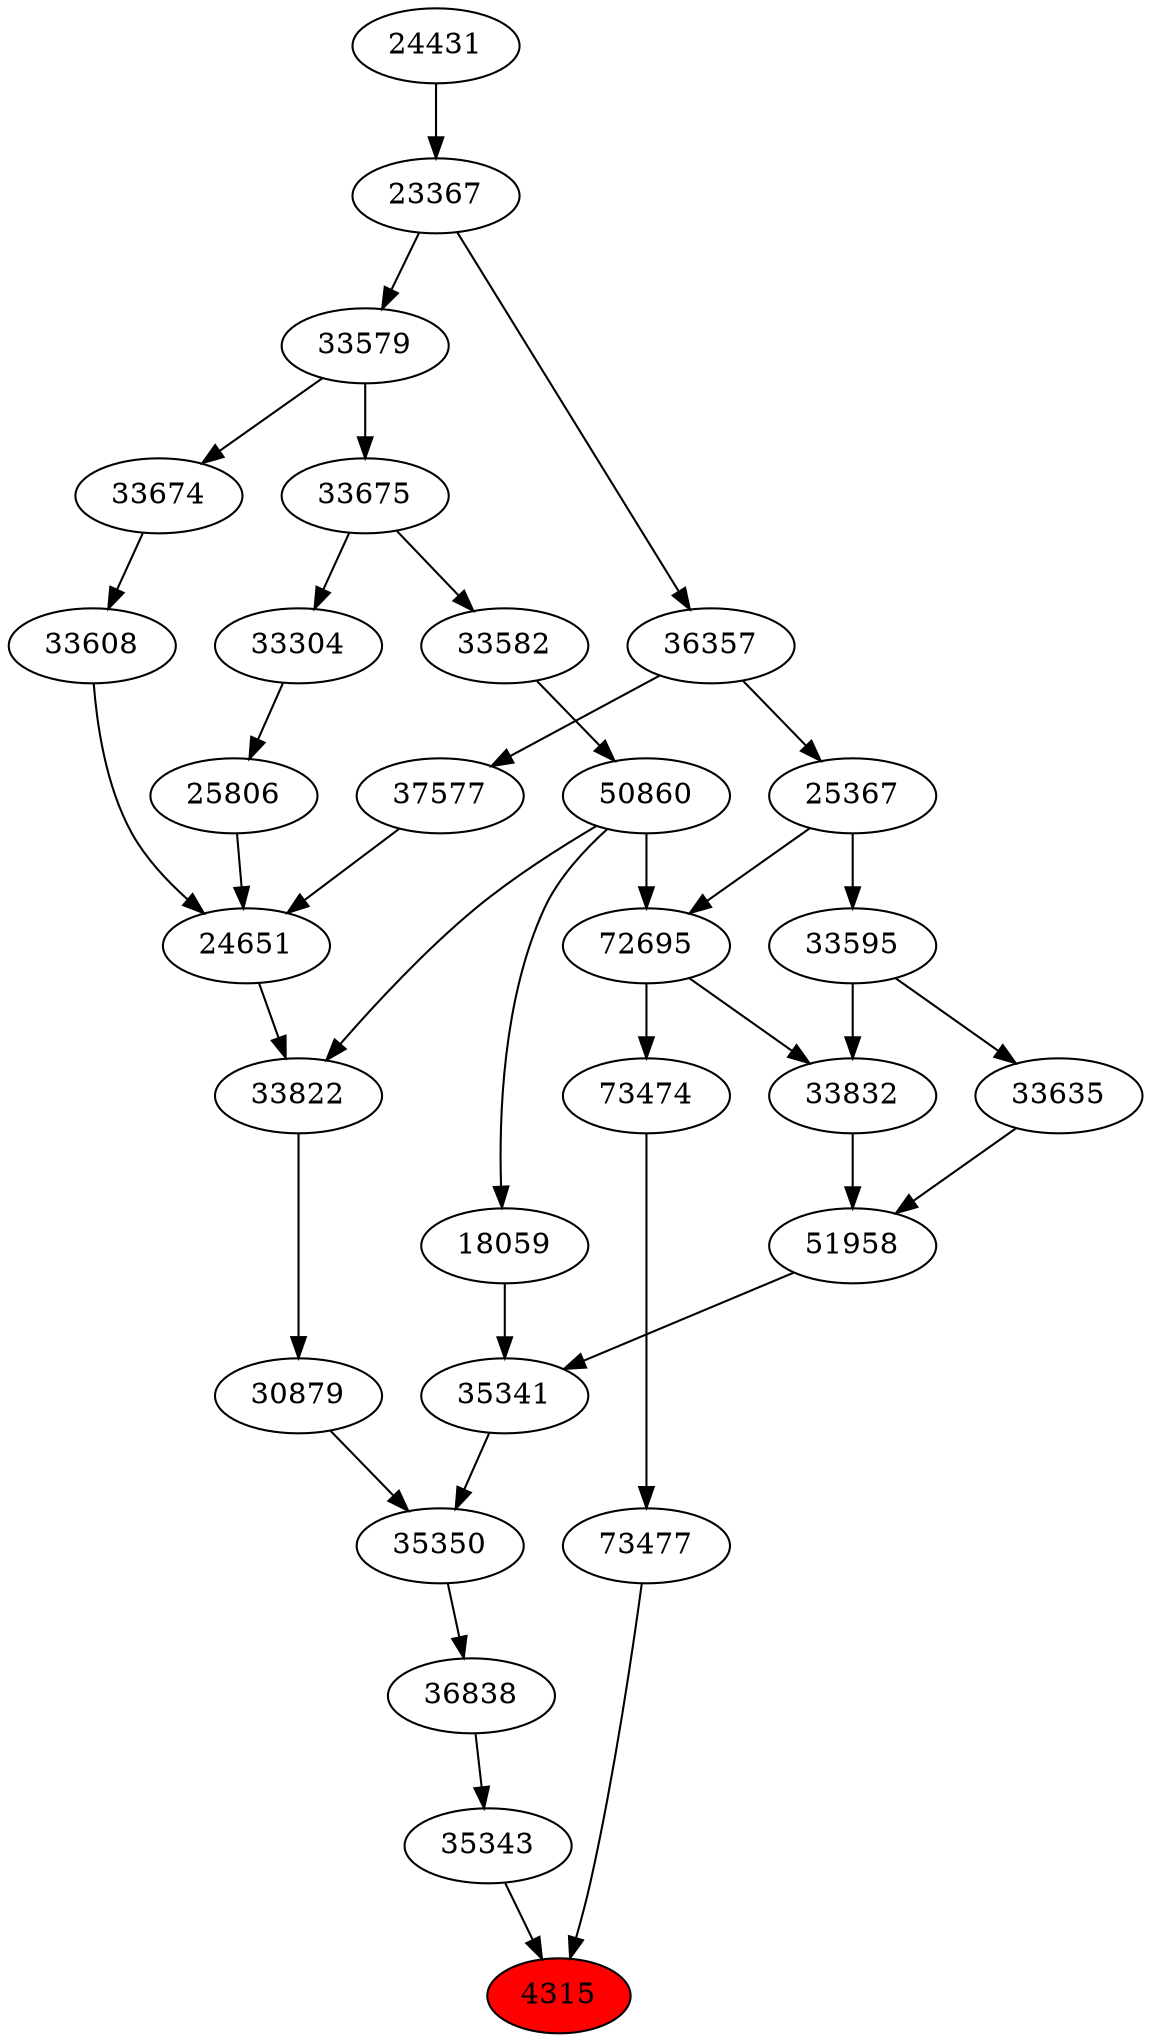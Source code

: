 strict digraph{ 
4315 [label="4315" fillcolor=red style=filled]
35343 -> 4315
73477 -> 4315
35343 [label="35343"]
36838 -> 35343
73477 [label="73477"]
73474 -> 73477
36838 [label="36838"]
35350 -> 36838
73474 [label="73474"]
72695 -> 73474
35350 [label="35350"]
30879 -> 35350
35341 -> 35350
72695 [label="72695"]
50860 -> 72695
25367 -> 72695
30879 [label="30879"]
33822 -> 30879
35341 [label="35341"]
51958 -> 35341
18059 -> 35341
50860 [label="50860"]
33582 -> 50860
25367 [label="25367"]
36357 -> 25367
33822 [label="33822"]
24651 -> 33822
50860 -> 33822
51958 [label="51958"]
33832 -> 51958
33635 -> 51958
18059 [label="18059"]
50860 -> 18059
33582 [label="33582"]
33675 -> 33582
36357 [label="36357"]
23367 -> 36357
24651 [label="24651"]
25806 -> 24651
33608 -> 24651
37577 -> 24651
33832 [label="33832"]
72695 -> 33832
33595 -> 33832
33635 [label="33635"]
33595 -> 33635
33675 [label="33675"]
33579 -> 33675
23367 [label="23367"]
24431 -> 23367
25806 [label="25806"]
33304 -> 25806
33608 [label="33608"]
33674 -> 33608
37577 [label="37577"]
36357 -> 37577
33595 [label="33595"]
25367 -> 33595
33579 [label="33579"]
23367 -> 33579
24431 [label="24431"]
33304 [label="33304"]
33675 -> 33304
33674 [label="33674"]
33579 -> 33674
}